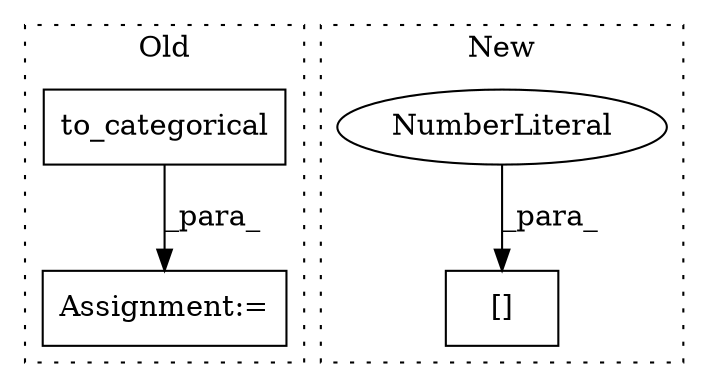 digraph G {
subgraph cluster0 {
1 [label="to_categorical" a="32" s="11857,11908" l="15,1" shape="box"];
3 [label="Assignment:=" a="7" s="11856" l="1" shape="box"];
label = "Old";
style="dotted";
}
subgraph cluster1 {
2 [label="[]" a="2" s="11962,11976" l="13,1" shape="box"];
4 [label="NumberLiteral" a="34" s="11975" l="1" shape="ellipse"];
label = "New";
style="dotted";
}
1 -> 3 [label="_para_"];
4 -> 2 [label="_para_"];
}